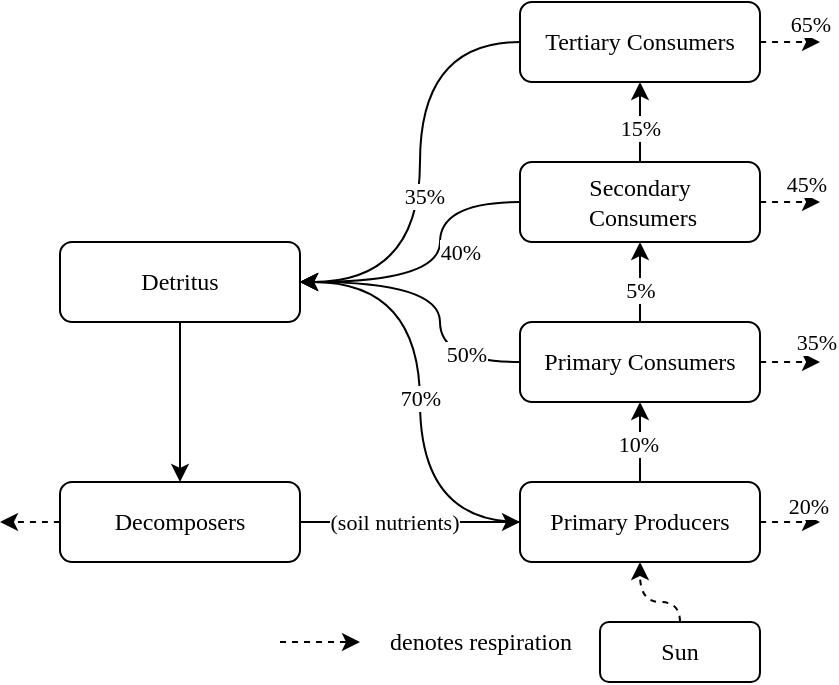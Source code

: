 <mxfile version="14.5.1" type="device" pages="2"><diagram id="S_0wHkjzYQnK85xvsd3U" name="lindeman"><mxGraphModel dx="1101" dy="1189" grid="1" gridSize="10" guides="1" tooltips="1" connect="1" arrows="1" fold="1" page="1" pageScale="1" pageWidth="850" pageHeight="1100" math="0" shadow="0"><root><mxCell id="0"/><mxCell id="1" parent="0"/><mxCell id="mADLi3AwOMjinhXqWUm--8" style="edgeStyle=orthogonalEdgeStyle;rounded=0;orthogonalLoop=1;jettySize=auto;html=1;entryX=0.5;entryY=1;entryDx=0;entryDy=0;fontFamily=Computer Modern;" edge="1" parent="1" source="mADLi3AwOMjinhXqWUm--1" target="mADLi3AwOMjinhXqWUm--2"><mxGeometry relative="1" as="geometry"/></mxCell><mxCell id="mADLi3AwOMjinhXqWUm--23" value="10%" style="edgeLabel;html=1;align=center;verticalAlign=middle;resizable=0;points=[];fontFamily=Computer Modern;" vertex="1" connectable="0" parent="mADLi3AwOMjinhXqWUm--8"><mxGeometry x="-0.024" y="1" relative="1" as="geometry"><mxPoint as="offset"/></mxGeometry></mxCell><mxCell id="mADLi3AwOMjinhXqWUm--14" style="edgeStyle=orthogonalEdgeStyle;curved=1;orthogonalLoop=1;jettySize=auto;html=1;entryX=1;entryY=0.5;entryDx=0;entryDy=0;fontFamily=Computer Modern;" edge="1" parent="1" source="mADLi3AwOMjinhXqWUm--1" target="mADLi3AwOMjinhXqWUm--5"><mxGeometry relative="1" as="geometry"><Array as="points"><mxPoint x="430" y="420"/><mxPoint x="430" y="300"/></Array></mxGeometry></mxCell><mxCell id="mADLi3AwOMjinhXqWUm--21" value="70%" style="edgeLabel;html=1;align=center;verticalAlign=middle;resizable=0;points=[];fontFamily=Computer Modern;" vertex="1" connectable="0" parent="mADLi3AwOMjinhXqWUm--14"><mxGeometry x="-0.026" relative="1" as="geometry"><mxPoint as="offset"/></mxGeometry></mxCell><mxCell id="mADLi3AwOMjinhXqWUm--30" style="edgeStyle=orthogonalEdgeStyle;curved=1;orthogonalLoop=1;jettySize=auto;html=1;dashed=1;fontFamily=Computer Modern;" edge="1" parent="1" source="mADLi3AwOMjinhXqWUm--1"><mxGeometry relative="1" as="geometry"><mxPoint x="630" y="420" as="targetPoint"/></mxGeometry></mxCell><mxCell id="mADLi3AwOMjinhXqWUm--37" value="20%" style="edgeLabel;html=1;align=center;verticalAlign=middle;resizable=0;points=[];fontFamily=Computer Modern;" vertex="1" connectable="0" parent="mADLi3AwOMjinhXqWUm--30"><mxGeometry x="0.095" y="-1" relative="1" as="geometry"><mxPoint x="7.14" y="-9" as="offset"/></mxGeometry></mxCell><mxCell id="mADLi3AwOMjinhXqWUm--1" value="Primary Producers" style="rounded=1;whiteSpace=wrap;html=1;fontFamily=Computer Modern;" vertex="1" parent="1"><mxGeometry x="480" y="400" width="120" height="40" as="geometry"/></mxCell><mxCell id="mADLi3AwOMjinhXqWUm--9" style="edgeStyle=orthogonalEdgeStyle;rounded=0;orthogonalLoop=1;jettySize=auto;html=1;entryX=0.5;entryY=1;entryDx=0;entryDy=0;fontFamily=Computer Modern;" edge="1" parent="1" source="mADLi3AwOMjinhXqWUm--2" target="mADLi3AwOMjinhXqWUm--3"><mxGeometry relative="1" as="geometry"/></mxCell><mxCell id="mADLi3AwOMjinhXqWUm--24" value="5%" style="edgeLabel;html=1;align=center;verticalAlign=middle;resizable=0;points=[];fontFamily=Computer Modern;" vertex="1" connectable="0" parent="mADLi3AwOMjinhXqWUm--9"><mxGeometry x="-0.197" relative="1" as="geometry"><mxPoint as="offset"/></mxGeometry></mxCell><mxCell id="mADLi3AwOMjinhXqWUm--13" style="edgeStyle=orthogonalEdgeStyle;curved=1;orthogonalLoop=1;jettySize=auto;html=1;entryX=1;entryY=0.5;entryDx=0;entryDy=0;fontFamily=Computer Modern;" edge="1" parent="1" source="mADLi3AwOMjinhXqWUm--2" target="mADLi3AwOMjinhXqWUm--5"><mxGeometry relative="1" as="geometry"><mxPoint x="420" y="320" as="targetPoint"/><Array as="points"><mxPoint x="440" y="340"/><mxPoint x="440" y="300"/></Array></mxGeometry></mxCell><mxCell id="mADLi3AwOMjinhXqWUm--20" value="50%" style="edgeLabel;html=1;align=center;verticalAlign=middle;resizable=0;points=[];fontFamily=Computer Modern;" vertex="1" connectable="0" parent="mADLi3AwOMjinhXqWUm--13"><mxGeometry x="-0.631" y="-4" relative="1" as="geometry"><mxPoint as="offset"/></mxGeometry></mxCell><mxCell id="mADLi3AwOMjinhXqWUm--31" style="edgeStyle=orthogonalEdgeStyle;curved=1;orthogonalLoop=1;jettySize=auto;html=1;dashed=1;fontFamily=Computer Modern;" edge="1" parent="1" source="mADLi3AwOMjinhXqWUm--2"><mxGeometry relative="1" as="geometry"><mxPoint x="630.0" y="340" as="targetPoint"/></mxGeometry></mxCell><mxCell id="mADLi3AwOMjinhXqWUm--36" value="35%" style="edgeLabel;html=1;align=center;verticalAlign=middle;resizable=0;points=[];fontFamily=Computer Modern;" vertex="1" connectable="0" parent="mADLi3AwOMjinhXqWUm--31"><mxGeometry x="0.267" relative="1" as="geometry"><mxPoint x="8.1" y="-10" as="offset"/></mxGeometry></mxCell><mxCell id="mADLi3AwOMjinhXqWUm--2" value="Primary Consumers" style="rounded=1;whiteSpace=wrap;html=1;fontFamily=Computer Modern;" vertex="1" parent="1"><mxGeometry x="480" y="320" width="120" height="40" as="geometry"/></mxCell><mxCell id="mADLi3AwOMjinhXqWUm--10" style="edgeStyle=orthogonalEdgeStyle;rounded=0;orthogonalLoop=1;jettySize=auto;html=1;entryX=0.5;entryY=1;entryDx=0;entryDy=0;fontFamily=Computer Modern;" edge="1" parent="1" source="mADLi3AwOMjinhXqWUm--3" target="mADLi3AwOMjinhXqWUm--4"><mxGeometry relative="1" as="geometry"/></mxCell><mxCell id="mADLi3AwOMjinhXqWUm--25" value="15%" style="edgeLabel;html=1;align=center;verticalAlign=middle;resizable=0;points=[];fontFamily=Computer Modern;" vertex="1" connectable="0" parent="mADLi3AwOMjinhXqWUm--10"><mxGeometry x="-0.128" relative="1" as="geometry"><mxPoint as="offset"/></mxGeometry></mxCell><mxCell id="mADLi3AwOMjinhXqWUm--12" style="edgeStyle=orthogonalEdgeStyle;curved=1;orthogonalLoop=1;jettySize=auto;html=1;entryX=1;entryY=0.5;entryDx=0;entryDy=0;fontFamily=Computer Modern;" edge="1" parent="1" source="mADLi3AwOMjinhXqWUm--3" target="mADLi3AwOMjinhXqWUm--5"><mxGeometry relative="1" as="geometry"><Array as="points"><mxPoint x="440" y="260"/><mxPoint x="440" y="300"/></Array></mxGeometry></mxCell><mxCell id="mADLi3AwOMjinhXqWUm--18" value="40%" style="edgeLabel;html=1;align=center;verticalAlign=middle;resizable=0;points=[];fontFamily=Computer Modern;" vertex="1" connectable="0" parent="mADLi3AwOMjinhXqWUm--12"><mxGeometry y="-3" relative="1" as="geometry"><mxPoint x="13" y="-10" as="offset"/></mxGeometry></mxCell><mxCell id="mADLi3AwOMjinhXqWUm--32" style="edgeStyle=orthogonalEdgeStyle;curved=1;orthogonalLoop=1;jettySize=auto;html=1;dashed=1;fontFamily=Computer Modern;" edge="1" parent="1" source="mADLi3AwOMjinhXqWUm--3"><mxGeometry relative="1" as="geometry"><mxPoint x="630.0" y="260" as="targetPoint"/></mxGeometry></mxCell><mxCell id="mADLi3AwOMjinhXqWUm--35" value="45%" style="edgeLabel;html=1;align=center;verticalAlign=middle;resizable=0;points=[];fontFamily=Computer Modern;" vertex="1" connectable="0" parent="mADLi3AwOMjinhXqWUm--32"><mxGeometry x="0.667" y="4" relative="1" as="geometry"><mxPoint x="-1.9" y="-6" as="offset"/></mxGeometry></mxCell><mxCell id="mADLi3AwOMjinhXqWUm--3" value="Secondary&lt;span style=&quot;color: rgba(0 , 0 , 0 , 0) ; font-family: monospace ; font-size: 0px&quot;&gt;%3CmxGraphModel%3E%3Croot%3E%3CmxCell%20id%3D%220%22%2F%3E%3CmxCell%20id%3D%221%22%20parent%3D%220%22%2F%3E%3CmxCell%20id%3D%222%22%20value%3D%22Primary%20Consumers%22%20style%3D%22rounded%3D1%3BwhiteSpace%3Dwrap%3Bhtml%3D1%3B%22%20vertex%3D%221%22%20parent%3D%221%22%3E%3CmxGeometry%20x%3D%22360%22%20y%3D%22320%22%20width%3D%22120%22%20height%3D%2240%22%20as%3D%22geometry%22%2F%3E%3C%2FmxCell%3E%3C%2Froot%3E%3C%2FmxGraphModel%3E&lt;/span&gt;&lt;span style=&quot;color: rgba(0 , 0 , 0 , 0) ; font-family: monospace ; font-size: 0px&quot;&gt;%3CmxGraphModel%3E%3Croot%3E%3CmxCell%20id%3D%220%22%2F%3E%3CmxCell%20id%3D%221%22%20parent%3D%220%22%2F%3E%3CmxCell%20id%3D%222%22%20value%3D%22Primary%20Consumers%22%20style%3D%22rounded%3D1%3BwhiteSpace%3Dwrap%3Bhtml%3D1%3B%22%20vertex%3D%221%22%20parent%3D%221%22%3E%3CmxGeometry%20x%3D%22360%22%20y%3D%22320%22%20width%3D%22120%22%20height%3D%2240%22%20as%3D%22geometry%22%2F%3E%3C%2FmxCell%3E%3C%2Froot%3E%3C%2FmxGraphModel%3E&lt;/span&gt;&lt;span style=&quot;color: rgba(0 , 0 , 0 , 0) ; font-family: monospace ; font-size: 0px&quot;&gt;%3CmxGraphModel%3E%3Croot%3E%3CmxCell%20id%3D%220%22%2F%3E%3CmxCell%20id%3D%221%22%20parent%3D%220%22%2F%3E%3CmxCell%20id%3D%222%22%20value%3D%22Primary%20Consumers%22%20style%3D%22rounded%3D1%3BwhiteSpace%3Dwrap%3Bhtml%3D1%3B%22%20vertex%3D%221%22%20parent%3D%221%22%3E%3CmxGeometry%20x%3D%22360%22%20y%3D%22320%22%20width%3D%22120%22%20height%3D%2240%22%20as%3D%22geometry%22%2F%3E%3C%2FmxCell%3E%3C%2Froot%3E%3C%2FmxGraphModel%3E&lt;/span&gt;&lt;br&gt;&amp;nbsp;Consumers" style="rounded=1;whiteSpace=wrap;html=1;fontFamily=Computer Modern;" vertex="1" parent="1"><mxGeometry x="480" y="240" width="120" height="40" as="geometry"/></mxCell><mxCell id="mADLi3AwOMjinhXqWUm--11" style="edgeStyle=orthogonalEdgeStyle;orthogonalLoop=1;jettySize=auto;html=1;entryX=1;entryY=0.5;entryDx=0;entryDy=0;curved=1;fontFamily=Computer Modern;" edge="1" parent="1" source="mADLi3AwOMjinhXqWUm--4" target="mADLi3AwOMjinhXqWUm--5"><mxGeometry relative="1" as="geometry"><Array as="points"><mxPoint x="430" y="180"/><mxPoint x="430" y="300"/></Array></mxGeometry></mxCell><mxCell id="mADLi3AwOMjinhXqWUm--17" value="35%" style="edgeLabel;html=1;align=center;verticalAlign=middle;resizable=0;points=[];fontFamily=Computer Modern;" vertex="1" connectable="0" parent="mADLi3AwOMjinhXqWUm--11"><mxGeometry x="0.1" y="2" relative="1" as="geometry"><mxPoint as="offset"/></mxGeometry></mxCell><mxCell id="mADLi3AwOMjinhXqWUm--33" style="edgeStyle=orthogonalEdgeStyle;curved=1;orthogonalLoop=1;jettySize=auto;html=1;dashed=1;fontFamily=Computer Modern;" edge="1" parent="1" source="mADLi3AwOMjinhXqWUm--4"><mxGeometry relative="1" as="geometry"><mxPoint x="630.0" y="180" as="targetPoint"/></mxGeometry></mxCell><mxCell id="mADLi3AwOMjinhXqWUm--34" value="65%" style="edgeLabel;html=1;align=center;verticalAlign=middle;resizable=0;points=[];fontFamily=Computer Modern;" vertex="1" connectable="0" parent="mADLi3AwOMjinhXqWUm--33"><mxGeometry x="0.476" y="-2" relative="1" as="geometry"><mxPoint x="2.86" y="-12" as="offset"/></mxGeometry></mxCell><mxCell id="mADLi3AwOMjinhXqWUm--4" value="Tertiary Consumers" style="rounded=1;whiteSpace=wrap;html=1;fontFamily=Computer Modern;" vertex="1" parent="1"><mxGeometry x="480" y="160" width="120" height="40" as="geometry"/></mxCell><mxCell id="mADLi3AwOMjinhXqWUm--15" style="edgeStyle=orthogonalEdgeStyle;curved=1;orthogonalLoop=1;jettySize=auto;html=1;entryX=0.5;entryY=0;entryDx=0;entryDy=0;fontFamily=Computer Modern;" edge="1" parent="1" source="mADLi3AwOMjinhXqWUm--5" target="mADLi3AwOMjinhXqWUm--6"><mxGeometry relative="1" as="geometry"/></mxCell><mxCell id="mADLi3AwOMjinhXqWUm--5" value="Detritus" style="rounded=1;whiteSpace=wrap;html=1;fontFamily=Computer Modern;" vertex="1" parent="1"><mxGeometry x="250" y="280" width="120" height="40" as="geometry"/></mxCell><mxCell id="mADLi3AwOMjinhXqWUm--16" style="edgeStyle=orthogonalEdgeStyle;curved=1;orthogonalLoop=1;jettySize=auto;html=1;entryX=0;entryY=0.5;entryDx=0;entryDy=0;fontFamily=Computer Modern;" edge="1" parent="1" source="mADLi3AwOMjinhXqWUm--6" target="mADLi3AwOMjinhXqWUm--1"><mxGeometry relative="1" as="geometry"/></mxCell><mxCell id="mADLi3AwOMjinhXqWUm--22" value="(soil nutrients)" style="edgeLabel;html=1;align=center;verticalAlign=middle;resizable=0;points=[];fontFamily=Computer Modern;" vertex="1" connectable="0" parent="mADLi3AwOMjinhXqWUm--16"><mxGeometry x="-0.256" y="2" relative="1" as="geometry"><mxPoint x="5.43" y="2" as="offset"/></mxGeometry></mxCell><mxCell id="mADLi3AwOMjinhXqWUm--26" style="edgeStyle=orthogonalEdgeStyle;curved=1;orthogonalLoop=1;jettySize=auto;html=1;dashed=1;fontFamily=Computer Modern;" edge="1" parent="1" source="mADLi3AwOMjinhXqWUm--6"><mxGeometry relative="1" as="geometry"><mxPoint x="220" y="420" as="targetPoint"/></mxGeometry></mxCell><mxCell id="mADLi3AwOMjinhXqWUm--6" value="Decomposers" style="rounded=1;whiteSpace=wrap;html=1;fontFamily=Computer Modern;" vertex="1" parent="1"><mxGeometry x="250" y="400" width="120" height="40" as="geometry"/></mxCell><mxCell id="mADLi3AwOMjinhXqWUm--40" value="" style="endArrow=classic;html=1;dashed=1;fontFamily=Computer Modern;" edge="1" parent="1"><mxGeometry width="50" height="50" relative="1" as="geometry"><mxPoint x="360" y="480" as="sourcePoint"/><mxPoint x="400" y="480" as="targetPoint"/></mxGeometry></mxCell><mxCell id="mADLi3AwOMjinhXqWUm--41" value="denotes respiration" style="text;html=1;align=center;verticalAlign=middle;resizable=0;points=[];autosize=1;fontFamily=Computer Modern;" vertex="1" parent="1"><mxGeometry x="400" y="470" width="120" height="20" as="geometry"/></mxCell><mxCell id="mADLi3AwOMjinhXqWUm--46" style="edgeStyle=orthogonalEdgeStyle;curved=1;orthogonalLoop=1;jettySize=auto;html=1;entryX=0.5;entryY=1;entryDx=0;entryDy=0;dashed=1;fontFamily=Computer Modern;" edge="1" parent="1" source="mADLi3AwOMjinhXqWUm--44" target="mADLi3AwOMjinhXqWUm--1"><mxGeometry relative="1" as="geometry"><Array as="points"><mxPoint x="560" y="460"/><mxPoint x="540" y="460"/></Array></mxGeometry></mxCell><mxCell id="mADLi3AwOMjinhXqWUm--44" value="Sun" style="rounded=1;whiteSpace=wrap;html=1;fontFamily=Computer Modern;" vertex="1" parent="1"><mxGeometry x="520" y="470" width="80" height="30" as="geometry"/></mxCell></root></mxGraphModel></diagram><diagram id="rTttk5cajw_ILNwn2t2p" name="Energy, biomass, numbers"><mxGraphModel dx="1101" dy="1189" grid="1" gridSize="10" guides="1" tooltips="1" connect="1" arrows="1" fold="1" page="1" pageScale="1" pageWidth="850" pageHeight="1100" math="0" shadow="0"><root><mxCell id="LuQ-iedj6ua1CrO4wlsI-0"/><mxCell id="LuQ-iedj6ua1CrO4wlsI-1" parent="LuQ-iedj6ua1CrO4wlsI-0"/><mxCell id="LuQ-iedj6ua1CrO4wlsI-4" value="" style="rounded=0;whiteSpace=wrap;html=1;fontFamily=Computer Modern;fillColor=#d5e8d4;strokeColor=#82b366;" vertex="1" parent="LuQ-iedj6ua1CrO4wlsI-1"><mxGeometry x="200" y="320" width="160" height="40" as="geometry"/></mxCell><mxCell id="LuQ-iedj6ua1CrO4wlsI-5" value="" style="rounded=0;whiteSpace=wrap;html=1;fontFamily=Computer Modern;fillColor=#ffe6cc;strokeColor=#d79b00;" vertex="1" parent="LuQ-iedj6ua1CrO4wlsI-1"><mxGeometry x="265" y="280" width="30" height="40" as="geometry"/></mxCell><mxCell id="LuQ-iedj6ua1CrO4wlsI-6" value="" style="rounded=0;whiteSpace=wrap;html=1;fontFamily=Computer Modern;fillColor=#f8cecc;strokeColor=#b85450;" vertex="1" parent="LuQ-iedj6ua1CrO4wlsI-1"><mxGeometry x="270" y="240" width="20" height="40" as="geometry"/></mxCell><mxCell id="LuQ-iedj6ua1CrO4wlsI-9" value="" style="rounded=0;whiteSpace=wrap;html=1;fontFamily=Computer Modern;fillColor=#d5e8d4;strokeColor=#82b366;" vertex="1" parent="LuQ-iedj6ua1CrO4wlsI-1"><mxGeometry x="400" y="320" width="160" height="40" as="geometry"/></mxCell><mxCell id="LuQ-iedj6ua1CrO4wlsI-10" value="" style="rounded=0;whiteSpace=wrap;html=1;fontFamily=Computer Modern;fillColor=#ffe6cc;strokeColor=#d79b00;" vertex="1" parent="LuQ-iedj6ua1CrO4wlsI-1"><mxGeometry x="470" y="280" width="20" height="40" as="geometry"/></mxCell><mxCell id="LuQ-iedj6ua1CrO4wlsI-12" value="" style="rounded=0;whiteSpace=wrap;html=1;fontFamily=Computer Modern;fillColor=#d5e8d4;strokeColor=#82b366;" vertex="1" parent="LuQ-iedj6ua1CrO4wlsI-1"><mxGeometry x="660" y="320" width="40" height="40" as="geometry"/></mxCell><mxCell id="LuQ-iedj6ua1CrO4wlsI-13" value="" style="rounded=0;whiteSpace=wrap;html=1;fontFamily=Computer Modern;fillColor=#ffe6cc;strokeColor=#d79b00;" vertex="1" parent="LuQ-iedj6ua1CrO4wlsI-1"><mxGeometry x="610" y="280" width="140" height="40" as="geometry"/></mxCell><mxCell id="LuQ-iedj6ua1CrO4wlsI-14" value="" style="rounded=0;whiteSpace=wrap;html=1;fontFamily=Computer Modern;fillColor=#f8cecc;strokeColor=#b85450;" vertex="1" parent="LuQ-iedj6ua1CrO4wlsI-1"><mxGeometry x="630" y="240" width="100" height="40" as="geometry"/></mxCell><mxCell id="LuQ-iedj6ua1CrO4wlsI-15" value="" style="rounded=0;whiteSpace=wrap;html=1;fontFamily=Computer Modern;fillColor=#d5e8d4;strokeColor=#82b366;" vertex="1" parent="LuQ-iedj6ua1CrO4wlsI-1"><mxGeometry x="200" y="480" width="160" height="40" as="geometry"/></mxCell><mxCell id="LuQ-iedj6ua1CrO4wlsI-16" value="" style="rounded=0;whiteSpace=wrap;html=1;fontFamily=Computer Modern;fillColor=#ffe6cc;strokeColor=#d79b00;" vertex="1" parent="LuQ-iedj6ua1CrO4wlsI-1"><mxGeometry x="240" y="440" width="80" height="40" as="geometry"/></mxCell><mxCell id="LuQ-iedj6ua1CrO4wlsI-17" value="" style="rounded=0;whiteSpace=wrap;html=1;fontFamily=Computer Modern;fillColor=#f8cecc;strokeColor=#b85450;" vertex="1" parent="LuQ-iedj6ua1CrO4wlsI-1"><mxGeometry x="265" y="400" width="30" height="40" as="geometry"/></mxCell><mxCell id="LuQ-iedj6ua1CrO4wlsI-18" value="" style="rounded=0;whiteSpace=wrap;html=1;fontFamily=Computer Modern;fillColor=#d5e8d4;strokeColor=#82b366;" vertex="1" parent="LuQ-iedj6ua1CrO4wlsI-1"><mxGeometry x="400" y="480" width="160" height="40" as="geometry"/></mxCell><mxCell id="LuQ-iedj6ua1CrO4wlsI-19" value="" style="rounded=0;whiteSpace=wrap;html=1;fontFamily=Computer Modern;fillColor=#ffe6cc;strokeColor=#d79b00;" vertex="1" parent="LuQ-iedj6ua1CrO4wlsI-1"><mxGeometry x="450" y="440" width="60" height="40" as="geometry"/></mxCell><mxCell id="LuQ-iedj6ua1CrO4wlsI-20" value="" style="rounded=0;whiteSpace=wrap;html=1;fontFamily=Computer Modern;fillColor=#f8cecc;strokeColor=#b85450;movable=1;resizable=1;rotatable=1;deletable=1;editable=1;connectable=1;" vertex="1" parent="LuQ-iedj6ua1CrO4wlsI-1"><mxGeometry x="470" y="400" width="20" height="40" as="geometry"/></mxCell><mxCell id="LuQ-iedj6ua1CrO4wlsI-21" value="" style="rounded=0;whiteSpace=wrap;html=1;fontFamily=Computer Modern;fillColor=#d5e8d4;strokeColor=#82b366;" vertex="1" parent="LuQ-iedj6ua1CrO4wlsI-1"><mxGeometry x="600" y="480" width="160" height="40" as="geometry"/></mxCell><mxCell id="LuQ-iedj6ua1CrO4wlsI-22" value="" style="rounded=0;whiteSpace=wrap;html=1;fontFamily=Computer Modern;fillColor=#ffe6cc;strokeColor=#d79b00;" vertex="1" parent="LuQ-iedj6ua1CrO4wlsI-1"><mxGeometry x="640" y="440" width="80" height="40" as="geometry"/></mxCell><mxCell id="LuQ-iedj6ua1CrO4wlsI-23" value="" style="rounded=0;whiteSpace=wrap;html=1;fontFamily=Computer Modern;fillColor=#f8cecc;strokeColor=#b85450;" vertex="1" parent="LuQ-iedj6ua1CrO4wlsI-1"><mxGeometry x="660" y="400" width="40" height="40" as="geometry"/></mxCell><mxCell id="LuQ-iedj6ua1CrO4wlsI-24" value="" style="rounded=0;whiteSpace=wrap;html=1;fontFamily=Computer Modern;fillColor=#d5e8d4;strokeColor=#82b366;" vertex="1" parent="LuQ-iedj6ua1CrO4wlsI-1"><mxGeometry x="200" y="640" width="160" height="40" as="geometry"/></mxCell><mxCell id="LuQ-iedj6ua1CrO4wlsI-25" value="" style="rounded=0;whiteSpace=wrap;html=1;fontFamily=Computer Modern;fillColor=#ffe6cc;strokeColor=#d79b00;" vertex="1" parent="LuQ-iedj6ua1CrO4wlsI-1"><mxGeometry x="250" y="600" width="60" height="40" as="geometry"/></mxCell><mxCell id="LuQ-iedj6ua1CrO4wlsI-26" value="" style="rounded=0;whiteSpace=wrap;html=1;fontFamily=Computer Modern;fillColor=#f8cecc;strokeColor=#b85450;" vertex="1" parent="LuQ-iedj6ua1CrO4wlsI-1"><mxGeometry x="265" y="560" width="30" height="40" as="geometry"/></mxCell><mxCell id="LuQ-iedj6ua1CrO4wlsI-27" value="" style="rounded=0;whiteSpace=wrap;html=1;fontFamily=Computer Modern;fillColor=#d5e8d4;strokeColor=#82b366;" vertex="1" parent="LuQ-iedj6ua1CrO4wlsI-1"><mxGeometry x="450" y="640" width="60" height="40" as="geometry"/></mxCell><mxCell id="LuQ-iedj6ua1CrO4wlsI-28" value="" style="rounded=0;whiteSpace=wrap;html=1;fontFamily=Computer Modern;fillColor=#ffe6cc;strokeColor=#d79b00;" vertex="1" parent="LuQ-iedj6ua1CrO4wlsI-1"><mxGeometry x="400" y="600" width="160" height="40" as="geometry"/></mxCell><mxCell id="LuQ-iedj6ua1CrO4wlsI-29" value="" style="rounded=0;whiteSpace=wrap;html=1;fontFamily=Computer Modern;fillColor=#f8cecc;strokeColor=#b85450;" vertex="1" parent="LuQ-iedj6ua1CrO4wlsI-1"><mxGeometry x="470" y="560" width="20" height="40" as="geometry"/></mxCell><mxCell id="LuQ-iedj6ua1CrO4wlsI-30" value="" style="rounded=0;whiteSpace=wrap;html=1;fontFamily=Computer Modern;fillColor=#d5e8d4;strokeColor=#82b366;" vertex="1" parent="LuQ-iedj6ua1CrO4wlsI-1"><mxGeometry x="630" y="640" width="100" height="40" as="geometry"/></mxCell><mxCell id="LuQ-iedj6ua1CrO4wlsI-31" value="" style="rounded=0;whiteSpace=wrap;html=1;fontFamily=Computer Modern;fillColor=#ffe6cc;strokeColor=#d79b00;" vertex="1" parent="LuQ-iedj6ua1CrO4wlsI-1"><mxGeometry x="600" y="600" width="160" height="40" as="geometry"/></mxCell><mxCell id="LuQ-iedj6ua1CrO4wlsI-32" value="" style="rounded=0;whiteSpace=wrap;html=1;fontFamily=Computer Modern;fillColor=#f8cecc;strokeColor=#b85450;" vertex="1" parent="LuQ-iedj6ua1CrO4wlsI-1"><mxGeometry x="670" y="560" width="20" height="40" as="geometry"/></mxCell><mxCell id="LuQ-iedj6ua1CrO4wlsI-34" value="" style="rounded=0;whiteSpace=wrap;html=1;fontFamily=Computer Modern;fillColor=#f8cecc;strokeColor=#b85450;" vertex="1" parent="LuQ-iedj6ua1CrO4wlsI-1"><mxGeometry x="475" y="240" width="10" height="40" as="geometry"/></mxCell><mxCell id="LuQ-iedj6ua1CrO4wlsI-35" value="" style="endArrow=none;html=1;strokeWidth=2;fontFamily=Computer Modern;fillColor=#bac8d3;strokeColor=#E6E6E6;" edge="1" parent="LuQ-iedj6ua1CrO4wlsI-1"><mxGeometry width="50" height="50" relative="1" as="geometry"><mxPoint x="60" y="230" as="sourcePoint"/><mxPoint x="760" y="230" as="targetPoint"/></mxGeometry></mxCell><mxCell id="LuQ-iedj6ua1CrO4wlsI-36" value="" style="endArrow=none;html=1;strokeWidth=2;fontFamily=Computer Modern;fillColor=#bac8d3;strokeColor=#E6E6E6;" edge="1" parent="LuQ-iedj6ua1CrO4wlsI-1"><mxGeometry width="50" height="50" relative="1" as="geometry"><mxPoint x="60" y="390" as="sourcePoint"/><mxPoint x="760" y="390.0" as="targetPoint"/></mxGeometry></mxCell><mxCell id="LuQ-iedj6ua1CrO4wlsI-37" value="" style="endArrow=none;html=1;strokeWidth=2;fontFamily=Computer Modern;fillColor=#bac8d3;strokeColor=#E6E6E6;" edge="1" parent="LuQ-iedj6ua1CrO4wlsI-1"><mxGeometry width="50" height="50" relative="1" as="geometry"><mxPoint x="60" y="550" as="sourcePoint"/><mxPoint x="760" y="550.0" as="targetPoint"/></mxGeometry></mxCell><mxCell id="LuQ-iedj6ua1CrO4wlsI-38" value="Forest" style="text;html=1;strokeColor=none;fillColor=none;align=center;verticalAlign=middle;whiteSpace=wrap;rounded=0;fontFamily=Computer Modern;fontSize=20;" vertex="1" parent="LuQ-iedj6ua1CrO4wlsI-1"><mxGeometry x="80" y="240" width="80" height="40" as="geometry"/></mxCell><mxCell id="LuQ-iedj6ua1CrO4wlsI-39" value="Grassland&lt;span style=&quot;color: rgba(0 , 0 , 0 , 0) ; font-family: monospace ; font-size: 0px&quot;&gt;%3CmxGraphModel%3E%3Croot%3E%3CmxCell%20id%3D%220%22%2F%3E%3CmxCell%20id%3D%221%22%20parent%3D%220%22%2F%3E%3CmxCell%20id%3D%222%22%20value%3D%22Forest%22%20style%3D%22text%3Bhtml%3D1%3BstrokeColor%3Dnone%3BfillColor%3Dnone%3Balign%3Dcenter%3BverticalAlign%3Dmiddle%3BwhiteSpace%3Dwrap%3Brounded%3D0%3BfontFamily%3DComputer%20Modern%3BfontSize%3D20%3B%22%20vertex%3D%221%22%20parent%3D%221%22%3E%3CmxGeometry%20x%3D%2280%22%20y%3D%22240%22%20width%3D%2280%22%20height%3D%2240%22%20as%3D%22geometry%22%2F%3E%3C%2FmxCell%3E%3C%2Froot%3E%3C%2FmxGraphModel%3E&lt;/span&gt;" style="text;html=1;strokeColor=none;fillColor=none;align=center;verticalAlign=middle;whiteSpace=wrap;rounded=0;fontFamily=Computer Modern;fontSize=20;" vertex="1" parent="LuQ-iedj6ua1CrO4wlsI-1"><mxGeometry x="80" y="400" width="80" height="40" as="geometry"/></mxCell><mxCell id="LuQ-iedj6ua1CrO4wlsI-40" value="Open Ocean" style="text;html=1;strokeColor=none;fillColor=none;align=center;verticalAlign=middle;whiteSpace=wrap;rounded=0;fontFamily=Computer Modern;fontSize=20;" vertex="1" parent="LuQ-iedj6ua1CrO4wlsI-1"><mxGeometry x="80" y="560" width="80" height="40" as="geometry"/></mxCell><mxCell id="LuQ-iedj6ua1CrO4wlsI-41" value="Energy Flow&lt;br&gt;cal/m&lt;sup&gt;2&lt;/sup&gt;/day" style="text;html=1;strokeColor=none;fillColor=none;align=center;verticalAlign=middle;whiteSpace=wrap;rounded=0;fontFamily=Computer Modern;fontSize=20;" vertex="1" parent="LuQ-iedj6ua1CrO4wlsI-1"><mxGeometry x="200" y="160" width="160" height="70" as="geometry"/></mxCell><mxCell id="LuQ-iedj6ua1CrO4wlsI-42" value="Biomass&lt;br&gt;g/m&lt;sup&gt;2&lt;/sup&gt;" style="text;html=1;strokeColor=none;fillColor=none;align=center;verticalAlign=middle;whiteSpace=wrap;rounded=0;fontFamily=Computer Modern;fontSize=20;" vertex="1" parent="LuQ-iedj6ua1CrO4wlsI-1"><mxGeometry x="400" y="160" width="160" height="70" as="geometry"/></mxCell><mxCell id="LuQ-iedj6ua1CrO4wlsI-43" value="Numbers&lt;br&gt;individuals/0.1 ha" style="text;html=1;strokeColor=none;fillColor=none;align=center;verticalAlign=middle;whiteSpace=wrap;rounded=0;fontFamily=Computer Modern;fontSize=20;" vertex="1" parent="LuQ-iedj6ua1CrO4wlsI-1"><mxGeometry x="600" y="160" width="160" height="70" as="geometry"/></mxCell><mxCell id="LuQ-iedj6ua1CrO4wlsI-46" value="" style="rounded=0;whiteSpace=wrap;html=1;fontFamily=Computer Modern;fillColor=#f8cecc;strokeColor=#b85450;" vertex="1" parent="LuQ-iedj6ua1CrO4wlsI-1"><mxGeometry x="250" y="700" width="20" height="20" as="geometry"/></mxCell><mxCell id="LuQ-iedj6ua1CrO4wlsI-47" value="" style="rounded=0;whiteSpace=wrap;html=1;fontFamily=Computer Modern;fillColor=#ffe6cc;strokeColor=#d79b00;" vertex="1" parent="LuQ-iedj6ua1CrO4wlsI-1"><mxGeometry x="410" y="700" width="20" height="20" as="geometry"/></mxCell><mxCell id="LuQ-iedj6ua1CrO4wlsI-48" value="" style="rounded=0;whiteSpace=wrap;html=1;fontFamily=Computer Modern;fillColor=#d5e8d4;strokeColor=#82b366;" vertex="1" parent="LuQ-iedj6ua1CrO4wlsI-1"><mxGeometry x="560" y="700" width="20" height="20" as="geometry"/></mxCell><mxCell id="LuQ-iedj6ua1CrO4wlsI-49" value="Secondary consumers" style="text;html=1;strokeColor=none;fillColor=none;align=left;verticalAlign=middle;whiteSpace=wrap;rounded=0;fontFamily=Computer Modern;fontSize=12;" vertex="1" parent="LuQ-iedj6ua1CrO4wlsI-1"><mxGeometry x="280" y="700" width="110" height="20" as="geometry"/></mxCell><mxCell id="LuQ-iedj6ua1CrO4wlsI-50" value="Primary consumers" style="text;html=1;strokeColor=none;fillColor=none;align=left;verticalAlign=middle;whiteSpace=wrap;rounded=0;fontFamily=Computer Modern;fontSize=12;" vertex="1" parent="LuQ-iedj6ua1CrO4wlsI-1"><mxGeometry x="440" y="700" width="110" height="20" as="geometry"/></mxCell><mxCell id="LuQ-iedj6ua1CrO4wlsI-51" value="Primary producers" style="text;html=1;strokeColor=none;fillColor=none;align=left;verticalAlign=middle;whiteSpace=wrap;rounded=0;fontFamily=Computer Modern;fontSize=12;" vertex="1" parent="LuQ-iedj6ua1CrO4wlsI-1"><mxGeometry x="590" y="700" width="110" height="20" as="geometry"/></mxCell></root></mxGraphModel></diagram></mxfile>